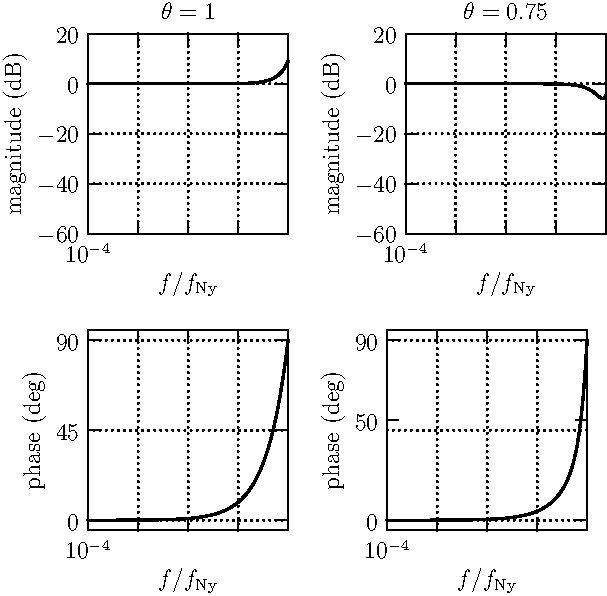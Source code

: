 import graph;

real Freq=60.0;
real margin=5mm;

pair exp(pair x) {
  return exp(x.x)*(cos(x.y)+I*sin(x.y));
}

real Merr(real x, real w) {
  real tau=x/(2*Freq);
  return 20*log(abs((tau*w+tau/(exp(I*2*pi*Freq*tau)-1))*(I*2*pi*Freq)));
}

real Aerr(real x, real w) {
  real tau=x/(2*Freq);
  return degrees((tau*w+tau/(exp(I*2*pi*Freq*tau)-1))*(I*2*pi*Freq));
}

picture pic1;
scale(pic1,Log,Linear);
real Merr1(real x){return Merr(x,1);}
draw(pic1,graph(pic1,Merr1,1e-4,1),black+1.2);

ylimits(pic1,-60,20);
yaxis(pic1,"magnitude (dB)",LeftRight,RightTicks(new
                                                 real[] {-60,-40,-20,0,20}));
xaxis(pic1,"$f/f_\mathrm{Ny}$",BottomTop,LeftTicks(N=5));
yequals(pic1,0,Dotted);
yequals(pic1,-20,Dotted);
yequals(pic1,-40,Dotted);
xequals(pic1,1e-3,Dotted);
xequals(pic1,1e-2,Dotted);
xequals(pic1,1e-1,Dotted);

size(pic1,100,100,point(pic1,SW),point(pic1,NE));

label(pic1,"$\theta=1$",point(pic1,N),2N);

frame f1=pic1.fit();
add(f1);

picture pic1p;
scale(pic1p,Log,Linear);
real Aerr1(real x){return Aerr(x,1);}
draw(pic1p,graph(pic1p,Aerr1,1e-4,1),black+1.2);

ylimits(pic1p,-5,95);
yaxis(pic1p,"phase (deg)",LeftRight,RightTicks(new real[] {0,45,90}));
xaxis(pic1p,"$f/f_\mathrm{Ny}$",BottomTop,LeftTicks(N=5));
yequals(pic1p,0,Dotted);
yequals(pic1p,45,Dotted);
yequals(pic1p,90,Dotted);
xequals(pic1p,1e-3,Dotted);
xequals(pic1p,1e-2,Dotted);
xequals(pic1p,1e-1,Dotted);

size(pic1p,100,100,point(pic1p,SW),point(pic1p,NE));

frame f1p=pic1p.fit();
f1p=shift(0,min(f1).y-max(f1p).y-margin)*f1p;
add(f1p);

picture pic2;
scale(pic2,Log,Linear);
real Merr2(real x){return Merr(x,0.75);}
draw(pic2,graph(pic2,Merr2,1e-4,1),black+1.2);

ylimits(pic2,-60,20);
yaxis(pic2,"magnitude (dB)",LeftRight,RightTicks(new
                                                 real[] {-60,-40,-20,0,20}));
xaxis(pic2,"$f/f_\mathrm{Ny}$",BottomTop,LeftTicks(N=5));
yequals(pic2,0,Dotted);
yequals(pic2,-20,Dotted);
yequals(pic2,-40,Dotted);
xequals(pic2,1e-3,Dotted);
xequals(pic2,1e-2,Dotted);
xequals(pic2,1e-1,Dotted);

size(pic2,100,100,point(pic2,SW),point(pic2,NE));

label(pic2,"$\theta=0.75$",point(pic2,N),2N);

frame f2=pic2.fit();
f2=shift(max(f1).x-min(f2).x+margin)*f2;
add(f2);

picture pic2p;
scale(pic2p,Log,Linear);
real Aerr2(real x){return Aerr(x,0.75);}
draw(pic2p,graph(pic2p,Aerr2,1e-4,1),black+1.2);

ylimits(pic2p,-5,95);
yaxis(pic2p,"phase (deg)",LeftRight,RightTicks(new real[] {0,50,90}));
xaxis(pic2p,"$f/f_\mathrm{Ny}$",BottomTop,LeftTicks(N=5));
yequals(pic2p,0,Dotted);
yequals(pic2p,45,Dotted);
yequals(pic2p,90,Dotted);
xequals(pic2p,1e-3,Dotted);
xequals(pic2p,1e-2,Dotted);
xequals(pic2p,1e-1,Dotted);

size(pic2p,100,100,point(pic2p,SW),point(pic2p,NE));

frame f2p=pic2p.fit();
f2p=shift(max(f1p).x-min(f2p).x+margin,min(f2).y-max(f2p).y-margin)*f2p;
add(f2p);
